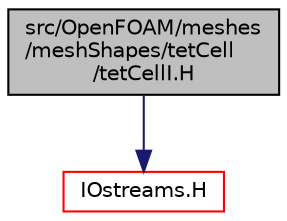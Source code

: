 digraph "src/OpenFOAM/meshes/meshShapes/tetCell/tetCellI.H"
{
  bgcolor="transparent";
  edge [fontname="Helvetica",fontsize="10",labelfontname="Helvetica",labelfontsize="10"];
  node [fontname="Helvetica",fontsize="10",shape=record];
  Node1 [label="src/OpenFOAM/meshes\l/meshShapes/tetCell\l/tetCellI.H",height=0.2,width=0.4,color="black", fillcolor="grey75", style="filled", fontcolor="black"];
  Node1 -> Node2 [color="midnightblue",fontsize="10",style="solid",fontname="Helvetica"];
  Node2 [label="IOstreams.H",height=0.2,width=0.4,color="red",URL="$a07889.html",tooltip="Useful combination of include files which define Sin, Sout and Serr and the use of IO streams general..."];
}
